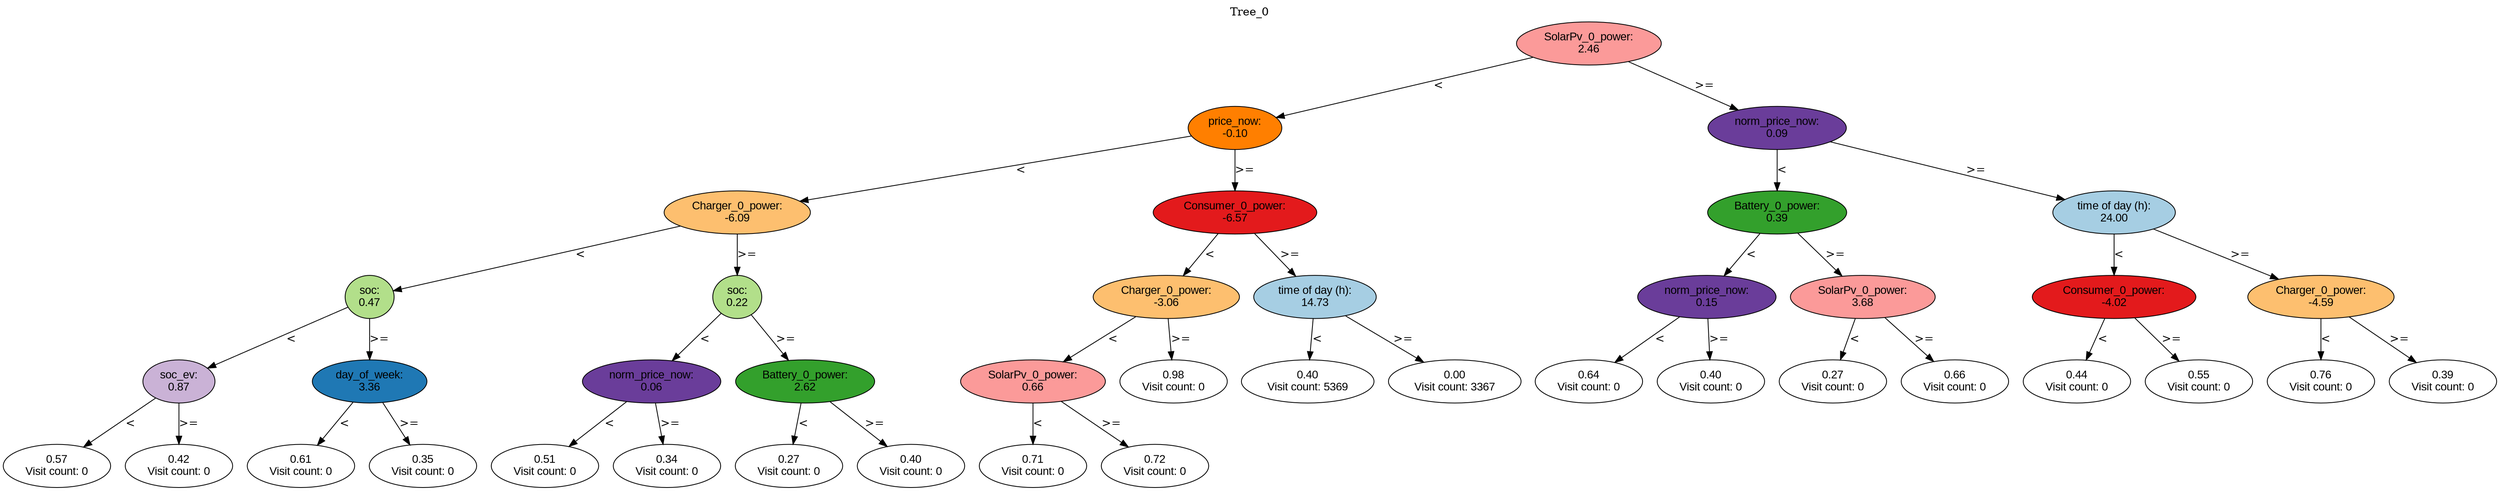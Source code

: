 digraph BST {
    node [fontname="Arial" style=filled colorscheme=paired12];
    0 [ label = "SolarPv_0_power:
2.46" fillcolor=5];
    1 [ label = "price_now:
-0.10" fillcolor=8];
    2 [ label = "Charger_0_power:
-6.09" fillcolor=7];
    3 [ label = "soc:
0.47" fillcolor=3];
    4 [ label = "soc_ev:
0.87" fillcolor=9];
    5 [ label = "0.57
Visit count: 0" fillcolor=white];
    6 [ label = "0.42
Visit count: 0" fillcolor=white];
    7 [ label = "day_of_week:
3.36" fillcolor=2];
    8 [ label = "0.61
Visit count: 0" fillcolor=white];
    9 [ label = "0.35
Visit count: 0" fillcolor=white];
    10 [ label = "soc:
0.22" fillcolor=3];
    11 [ label = "norm_price_now:
0.06" fillcolor=10];
    12 [ label = "0.51
Visit count: 0" fillcolor=white];
    13 [ label = "0.34
Visit count: 0" fillcolor=white];
    14 [ label = "Battery_0_power:
2.62" fillcolor=4];
    15 [ label = "0.27
Visit count: 0" fillcolor=white];
    16 [ label = "0.40
Visit count: 0" fillcolor=white];
    17 [ label = "Consumer_0_power:
-6.57" fillcolor=6];
    18 [ label = "Charger_0_power:
-3.06" fillcolor=7];
    19 [ label = "SolarPv_0_power:
0.66" fillcolor=5];
    20 [ label = "0.71
Visit count: 0" fillcolor=white];
    21 [ label = "0.72
Visit count: 0" fillcolor=white];
    22 [ label = "0.98
Visit count: 0" fillcolor=white];
    23 [ label = "time of day (h):
14.73" fillcolor=1];
    24 [ label = "0.40
Visit count: 5369" fillcolor=white];
    25 [ label = "0.00
Visit count: 3367" fillcolor=white];
    26 [ label = "norm_price_now:
0.09" fillcolor=10];
    27 [ label = "Battery_0_power:
0.39" fillcolor=4];
    28 [ label = "norm_price_now:
0.15" fillcolor=10];
    29 [ label = "0.64
Visit count: 0" fillcolor=white];
    30 [ label = "0.40
Visit count: 0" fillcolor=white];
    31 [ label = "SolarPv_0_power:
3.68" fillcolor=5];
    32 [ label = "0.27
Visit count: 0" fillcolor=white];
    33 [ label = "0.66
Visit count: 0" fillcolor=white];
    34 [ label = "time of day (h):
24.00" fillcolor=1];
    35 [ label = "Consumer_0_power:
-4.02" fillcolor=6];
    36 [ label = "0.44
Visit count: 0" fillcolor=white];
    37 [ label = "0.55
Visit count: 0" fillcolor=white];
    38 [ label = "Charger_0_power:
-4.59" fillcolor=7];
    39 [ label = "0.76
Visit count: 0" fillcolor=white];
    40 [ label = "0.39
Visit count: 0" fillcolor=white];

    0  -> 1[ label = "<"];
    0  -> 26[ label = ">="];
    1  -> 2[ label = "<"];
    1  -> 17[ label = ">="];
    2  -> 3[ label = "<"];
    2  -> 10[ label = ">="];
    3  -> 4[ label = "<"];
    3  -> 7[ label = ">="];
    4  -> 5[ label = "<"];
    4  -> 6[ label = ">="];
    7  -> 8[ label = "<"];
    7  -> 9[ label = ">="];
    10  -> 11[ label = "<"];
    10  -> 14[ label = ">="];
    11  -> 12[ label = "<"];
    11  -> 13[ label = ">="];
    14  -> 15[ label = "<"];
    14  -> 16[ label = ">="];
    17  -> 18[ label = "<"];
    17  -> 23[ label = ">="];
    18  -> 19[ label = "<"];
    18  -> 22[ label = ">="];
    19  -> 20[ label = "<"];
    19  -> 21[ label = ">="];
    23  -> 24[ label = "<"];
    23  -> 25[ label = ">="];
    26  -> 27[ label = "<"];
    26  -> 34[ label = ">="];
    27  -> 28[ label = "<"];
    27  -> 31[ label = ">="];
    28  -> 29[ label = "<"];
    28  -> 30[ label = ">="];
    31  -> 32[ label = "<"];
    31  -> 33[ label = ">="];
    34  -> 35[ label = "<"];
    34  -> 38[ label = ">="];
    35  -> 36[ label = "<"];
    35  -> 37[ label = ">="];
    38  -> 39[ label = "<"];
    38  -> 40[ label = ">="];

    labelloc="t";
    label="Tree_0";
}